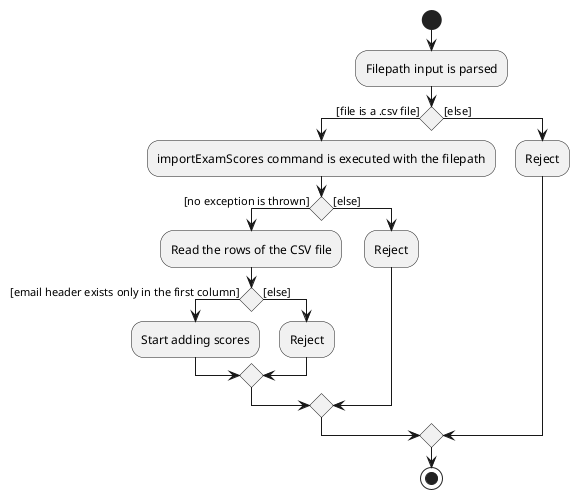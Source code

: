 @startuml

start
:Filepath input is parsed;
if () is ([file is a .csv file]) then
  :importExamScores command is executed with the filepath;
  if () is ([no exception is thrown]) then
  :Read the rows of the CSV file;
      if () is ([email header exists only in the first column]) then
        :Start adding scores;
      else ([else])
        :Reject;
      endif
  else ([else])
    :Reject;
  endif
else ([else])
  :Reject;
endif
stop


@enduml

